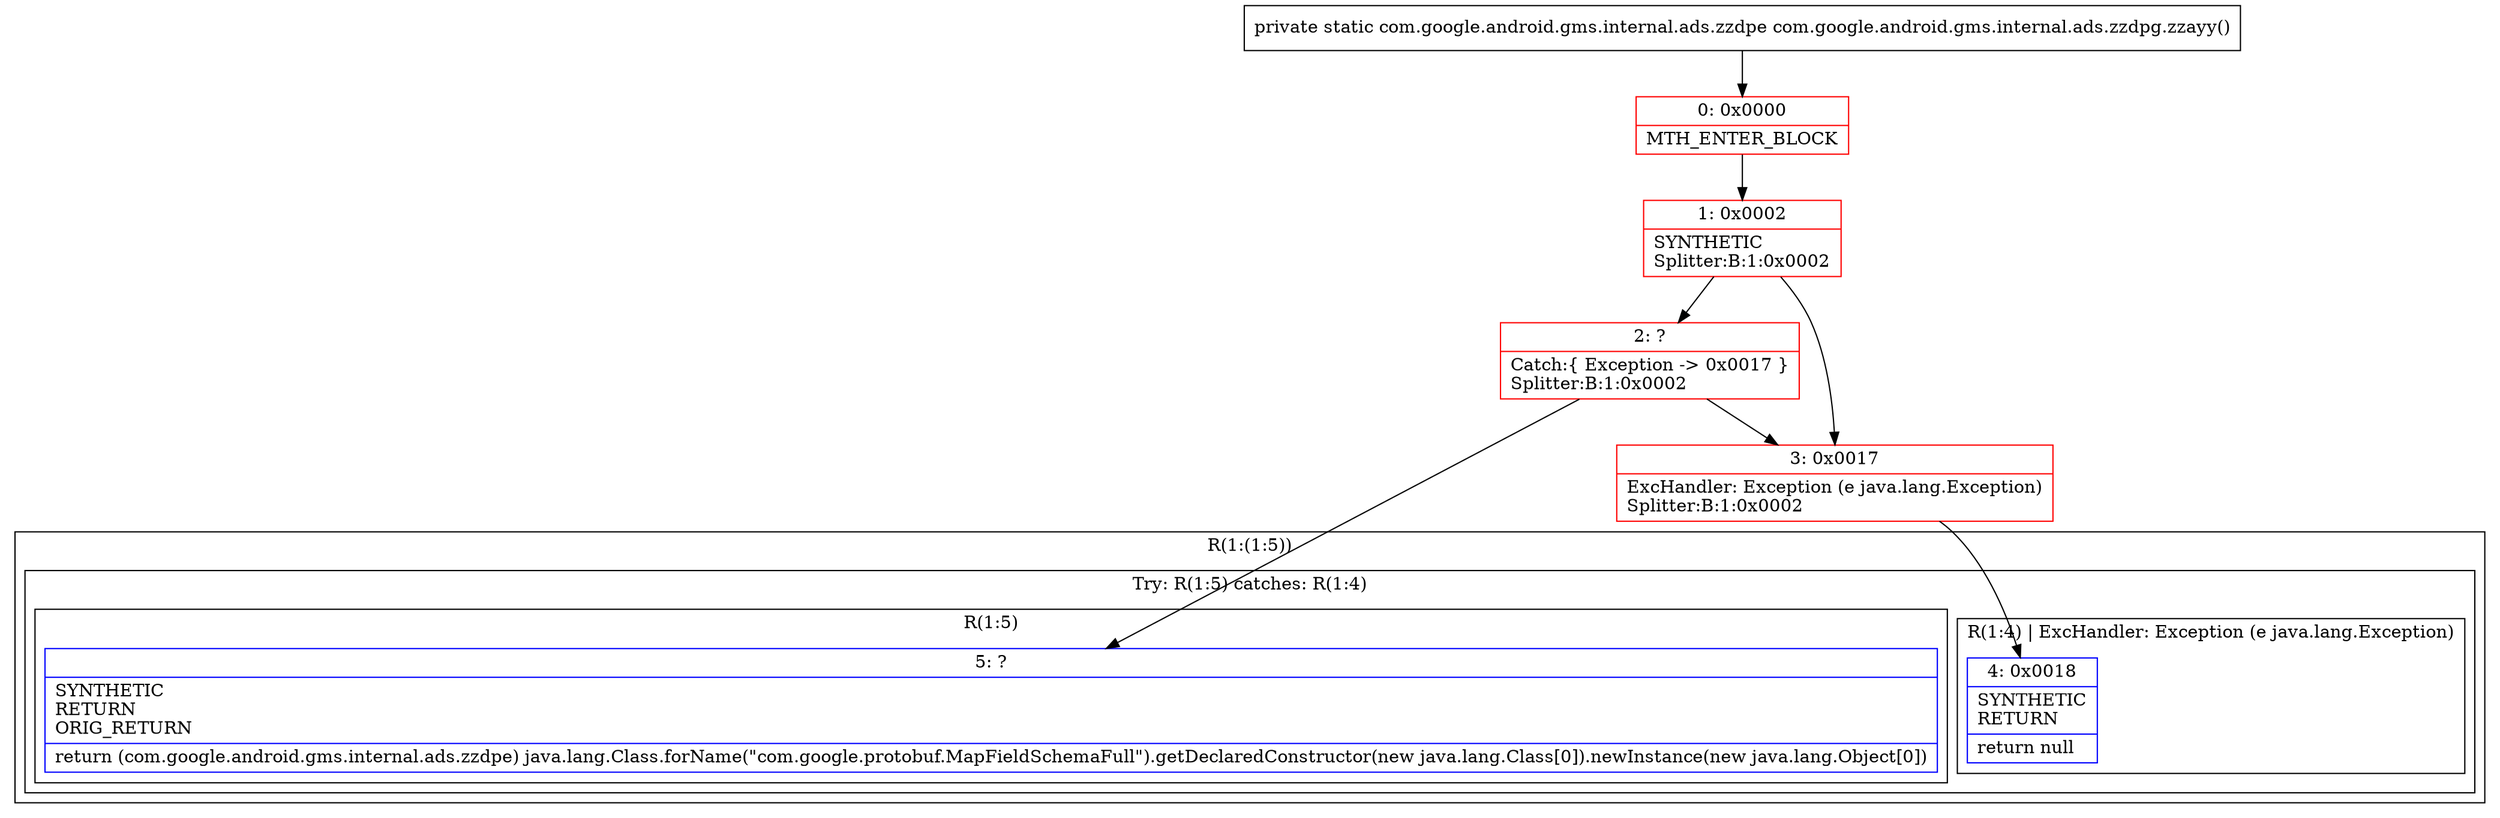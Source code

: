 digraph "CFG forcom.google.android.gms.internal.ads.zzdpg.zzayy()Lcom\/google\/android\/gms\/internal\/ads\/zzdpe;" {
subgraph cluster_Region_1466901009 {
label = "R(1:(1:5))";
node [shape=record,color=blue];
subgraph cluster_TryCatchRegion_1518265647 {
label = "Try: R(1:5) catches: R(1:4)";
node [shape=record,color=blue];
subgraph cluster_Region_91223445 {
label = "R(1:5)";
node [shape=record,color=blue];
Node_5 [shape=record,label="{5\:\ ?|SYNTHETIC\lRETURN\lORIG_RETURN\l|return (com.google.android.gms.internal.ads.zzdpe) java.lang.Class.forName(\"com.google.protobuf.MapFieldSchemaFull\").getDeclaredConstructor(new java.lang.Class[0]).newInstance(new java.lang.Object[0])\l}"];
}
subgraph cluster_Region_600449281 {
label = "R(1:4) | ExcHandler: Exception (e java.lang.Exception)\l";
node [shape=record,color=blue];
Node_4 [shape=record,label="{4\:\ 0x0018|SYNTHETIC\lRETURN\l|return null\l}"];
}
}
}
subgraph cluster_Region_600449281 {
label = "R(1:4) | ExcHandler: Exception (e java.lang.Exception)\l";
node [shape=record,color=blue];
Node_4 [shape=record,label="{4\:\ 0x0018|SYNTHETIC\lRETURN\l|return null\l}"];
}
Node_0 [shape=record,color=red,label="{0\:\ 0x0000|MTH_ENTER_BLOCK\l}"];
Node_1 [shape=record,color=red,label="{1\:\ 0x0002|SYNTHETIC\lSplitter:B:1:0x0002\l}"];
Node_2 [shape=record,color=red,label="{2\:\ ?|Catch:\{ Exception \-\> 0x0017 \}\lSplitter:B:1:0x0002\l}"];
Node_3 [shape=record,color=red,label="{3\:\ 0x0017|ExcHandler: Exception (e java.lang.Exception)\lSplitter:B:1:0x0002\l}"];
MethodNode[shape=record,label="{private static com.google.android.gms.internal.ads.zzdpe com.google.android.gms.internal.ads.zzdpg.zzayy() }"];
MethodNode -> Node_0;
Node_0 -> Node_1;
Node_1 -> Node_2;
Node_1 -> Node_3;
Node_2 -> Node_3;
Node_2 -> Node_5;
Node_3 -> Node_4;
}

